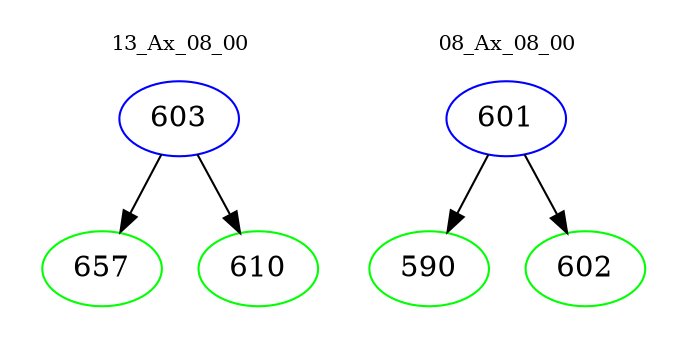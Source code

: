 digraph{
subgraph cluster_0 {
color = white
label = "13_Ax_08_00";
fontsize=10;
T0_603 [label="603", color="blue"]
T0_603 -> T0_657 [color="black"]
T0_657 [label="657", color="green"]
T0_603 -> T0_610 [color="black"]
T0_610 [label="610", color="green"]
}
subgraph cluster_1 {
color = white
label = "08_Ax_08_00";
fontsize=10;
T1_601 [label="601", color="blue"]
T1_601 -> T1_590 [color="black"]
T1_590 [label="590", color="green"]
T1_601 -> T1_602 [color="black"]
T1_602 [label="602", color="green"]
}
}
